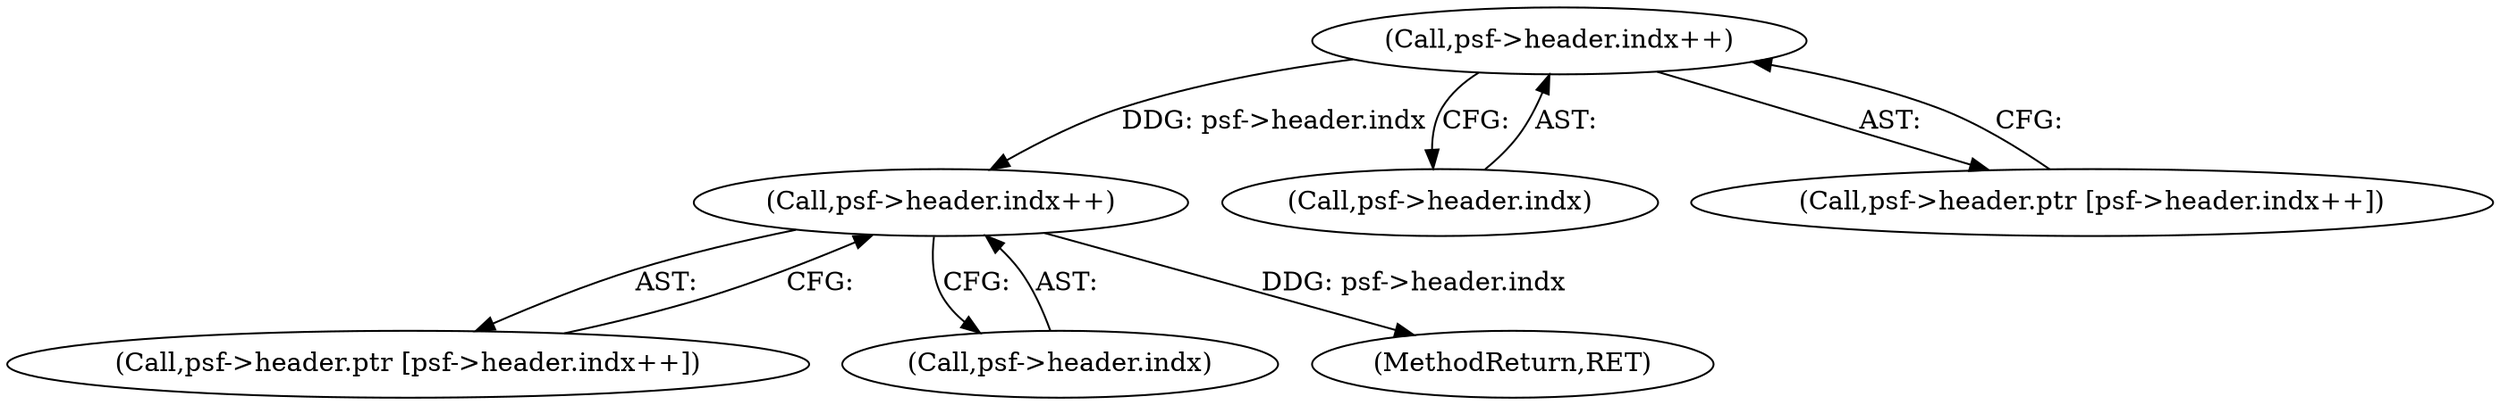 digraph "0_libsndfile_708e996c87c5fae77b104ccfeb8f6db784c32074_10@pointer" {
"1000112" [label="(Call,psf->header.indx++)"];
"1000126" [label="(Call,psf->header.indx++)"];
"1000120" [label="(Call,psf->header.ptr [psf->header.indx++])"];
"1000113" [label="(Call,psf->header.indx)"];
"1000127" [label="(Call,psf->header.indx)"];
"1000126" [label="(Call,psf->header.indx++)"];
"1000112" [label="(Call,psf->header.indx++)"];
"1000135" [label="(MethodReturn,RET)"];
"1000106" [label="(Call,psf->header.ptr [psf->header.indx++])"];
"1000112" -> "1000106"  [label="AST: "];
"1000112" -> "1000113"  [label="CFG: "];
"1000113" -> "1000112"  [label="AST: "];
"1000106" -> "1000112"  [label="CFG: "];
"1000112" -> "1000126"  [label="DDG: psf->header.indx"];
"1000126" -> "1000120"  [label="AST: "];
"1000126" -> "1000127"  [label="CFG: "];
"1000127" -> "1000126"  [label="AST: "];
"1000120" -> "1000126"  [label="CFG: "];
"1000126" -> "1000135"  [label="DDG: psf->header.indx"];
}
